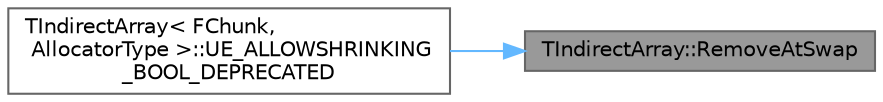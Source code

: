 digraph "TIndirectArray::RemoveAtSwap"
{
 // INTERACTIVE_SVG=YES
 // LATEX_PDF_SIZE
  bgcolor="transparent";
  edge [fontname=Helvetica,fontsize=10,labelfontname=Helvetica,labelfontsize=10];
  node [fontname=Helvetica,fontsize=10,shape=box,height=0.2,width=0.4];
  rankdir="RL";
  Node1 [id="Node000001",label="TIndirectArray::RemoveAtSwap",height=0.2,width=0.4,color="gray40", fillcolor="grey60", style="filled", fontcolor="black",tooltip="Removes an element at given location optionally shrinking the array."];
  Node1 -> Node2 [id="edge1_Node000001_Node000002",dir="back",color="steelblue1",style="solid",tooltip=" "];
  Node2 [id="Node000002",label="TIndirectArray\< FChunk,\l AllocatorType \>::UE_ALLOWSHRINKING\l_BOOL_DEPRECATED",height=0.2,width=0.4,color="grey40", fillcolor="white", style="filled",URL="$d6/dc5/classTIndirectArray.html#aebeee29d569d6e0d122a87ad1a96be86",tooltip=" "];
}
